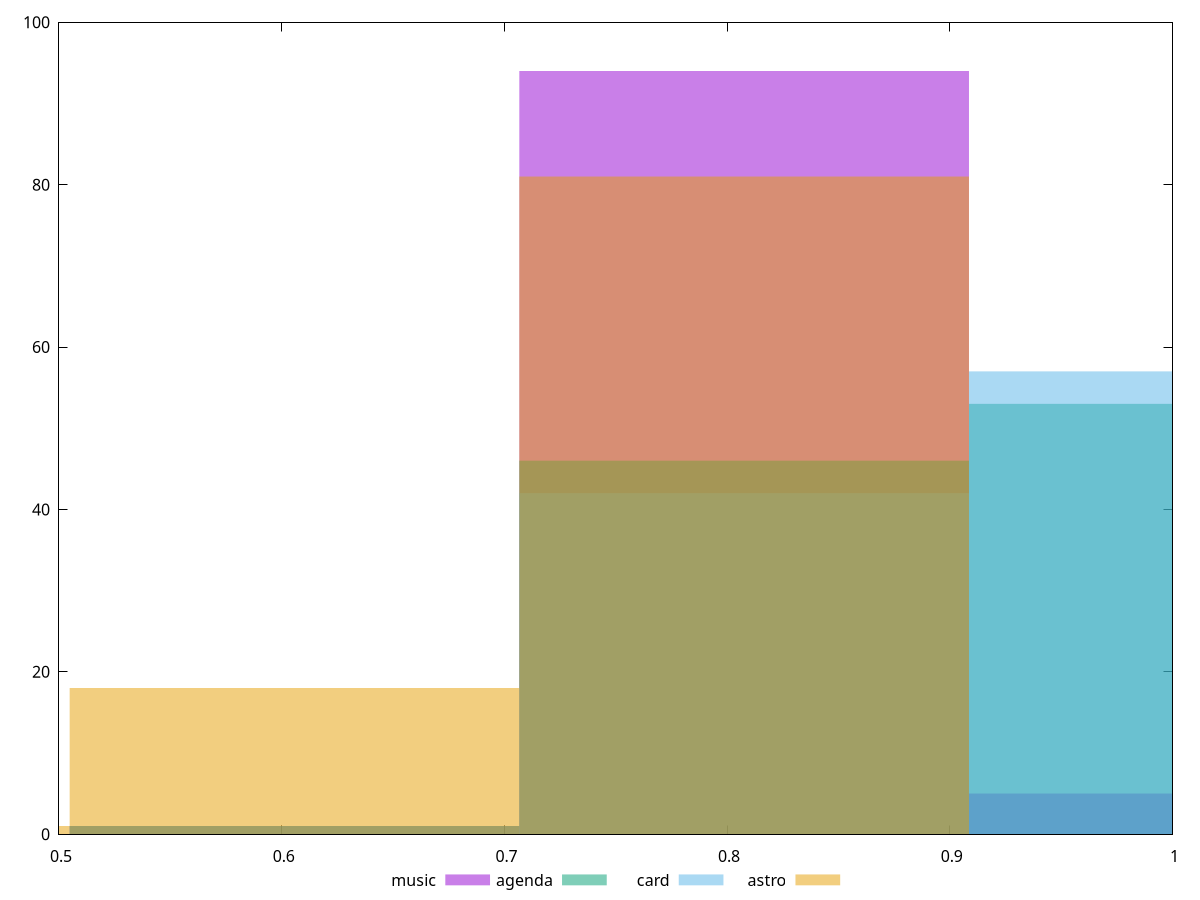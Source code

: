 reset

$music <<EOF
0.8076573224467942 94
1.0095716530584928 5
0.6057429918350956 1
EOF

$agenda <<EOF
0.8076573224467942 46
1.0095716530584928 53
0.6057429918350956 1
EOF

$card <<EOF
1.0095716530584928 57
0.8076573224467942 42
0.6057429918350956 1
EOF

$astro <<EOF
0.8076573224467942 81
0.6057429918350956 18
0.4038286612233971 1
EOF

set key outside below
set boxwidth 0.20191433061169856
set xrange [0.5:1]
set yrange [0:100]
set trange [0:100]
set style fill transparent solid 0.5 noborder
set terminal svg size 640, 520 enhanced background rgb 'white'
set output "reports/report_00028_2021-02-24T12-49-42.674Z/bootup-time/comparison/histogram/all_score.svg"

plot $music title "music" with boxes, \
     $agenda title "agenda" with boxes, \
     $card title "card" with boxes, \
     $astro title "astro" with boxes

reset
